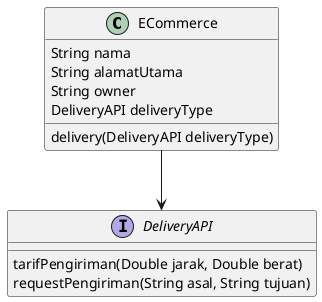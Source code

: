 @startuml
class ECommerce {
    String nama
    String alamatUtama
    String owner
    DeliveryAPI deliveryType
    delivery(DeliveryAPI deliveryType)
}

interface DeliveryAPI {
    tarifPengiriman(Double jarak, Double berat)
    requestPengiriman(String asal, String tujuan)
}

ECommerce --> DeliveryAPI 
@enduml

